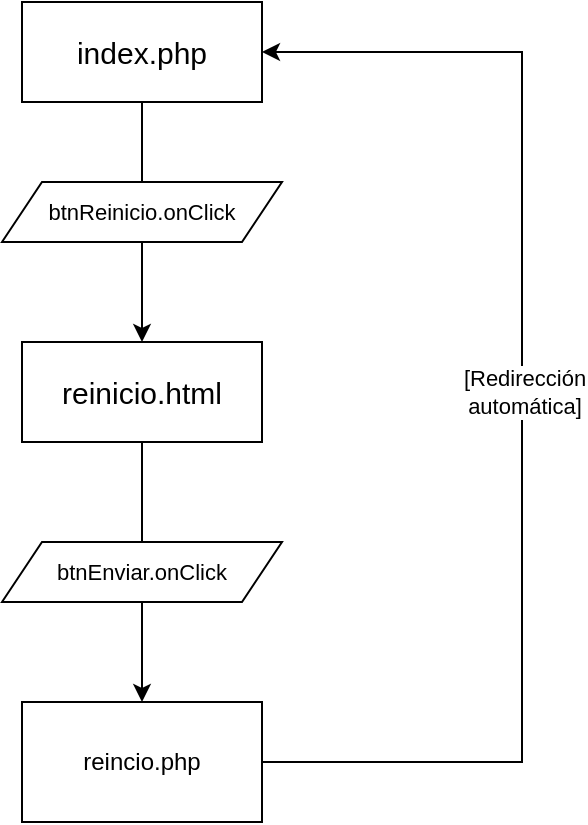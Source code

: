 <mxfile version="15.4.0" type="device"><diagram id="iridYbiOO6vZ64076C6D" name="Página-1"><mxGraphModel dx="1024" dy="584" grid="1" gridSize="10" guides="1" tooltips="1" connect="1" arrows="1" fold="1" page="1" pageScale="1" pageWidth="827" pageHeight="1169" math="0" shadow="0"><root><mxCell id="0"/><mxCell id="1" parent="0"/><mxCell id="Juijizugn0Qk9GCHqvp7-4" style="edgeStyle=orthogonalEdgeStyle;rounded=0;orthogonalLoop=1;jettySize=auto;html=1;exitX=0.5;exitY=1;exitDx=0;exitDy=0;entryX=0.5;entryY=0;entryDx=0;entryDy=0;startArrow=none;" edge="1" parent="1" source="Juijizugn0Qk9GCHqvp7-12" target="Juijizugn0Qk9GCHqvp7-3"><mxGeometry relative="1" as="geometry"/></mxCell><mxCell id="Juijizugn0Qk9GCHqvp7-1" value="&lt;font style=&quot;font-size: 15px&quot;&gt;index.php&lt;/font&gt;" style="rounded=0;whiteSpace=wrap;html=1;" vertex="1" parent="1"><mxGeometry x="360" y="150" width="120" height="50" as="geometry"/></mxCell><mxCell id="Juijizugn0Qk9GCHqvp7-8" style="edgeStyle=orthogonalEdgeStyle;rounded=0;orthogonalLoop=1;jettySize=auto;html=1;exitX=0.5;exitY=1;exitDx=0;exitDy=0;" edge="1" parent="1" source="Juijizugn0Qk9GCHqvp7-3" target="Juijizugn0Qk9GCHqvp7-6"><mxGeometry relative="1" as="geometry"/></mxCell><mxCell id="Juijizugn0Qk9GCHqvp7-3" value="&lt;font style=&quot;font-size: 15px&quot;&gt;reinicio.html&lt;/font&gt;" style="rounded=0;whiteSpace=wrap;html=1;" vertex="1" parent="1"><mxGeometry x="360" y="320" width="120" height="50" as="geometry"/></mxCell><mxCell id="Juijizugn0Qk9GCHqvp7-10" style="edgeStyle=orthogonalEdgeStyle;rounded=0;orthogonalLoop=1;jettySize=auto;html=1;exitX=0;exitY=0.5;exitDx=0;exitDy=0;" edge="1" parent="1" source="Juijizugn0Qk9GCHqvp7-6" target="Juijizugn0Qk9GCHqvp7-1"><mxGeometry relative="1" as="geometry"><mxPoint x="360" y="522.5" as="sourcePoint"/><mxPoint x="360" y="167.5" as="targetPoint"/><Array as="points"><mxPoint x="610" y="530"/><mxPoint x="610" y="175"/></Array></mxGeometry></mxCell><mxCell id="Juijizugn0Qk9GCHqvp7-11" value="[Redirección&lt;br&gt;automática]" style="edgeLabel;html=1;align=center;verticalAlign=middle;resizable=0;points=[];" vertex="1" connectable="0" parent="Juijizugn0Qk9GCHqvp7-10"><mxGeometry x="-0.086" y="-1" relative="1" as="geometry"><mxPoint y="-99" as="offset"/></mxGeometry></mxCell><mxCell id="Juijizugn0Qk9GCHqvp7-6" value="reincio.php" style="rounded=0;whiteSpace=wrap;html=1;" vertex="1" parent="1"><mxGeometry x="360" y="500" width="120" height="60" as="geometry"/></mxCell><mxCell id="Juijizugn0Qk9GCHqvp7-12" value="&lt;span style=&quot;font-size: 11px ; background-color: rgb(255 , 255 , 255)&quot;&gt;btnReinicio.onClick&lt;/span&gt;" style="shape=parallelogram;perimeter=parallelogramPerimeter;whiteSpace=wrap;html=1;fixedSize=1;" vertex="1" parent="1"><mxGeometry x="350" y="240" width="140" height="30" as="geometry"/></mxCell><mxCell id="Juijizugn0Qk9GCHqvp7-13" value="" style="edgeStyle=orthogonalEdgeStyle;rounded=0;orthogonalLoop=1;jettySize=auto;html=1;exitX=0.5;exitY=1;exitDx=0;exitDy=0;entryX=0.5;entryY=0;entryDx=0;entryDy=0;endArrow=none;" edge="1" parent="1" source="Juijizugn0Qk9GCHqvp7-1" target="Juijizugn0Qk9GCHqvp7-12"><mxGeometry relative="1" as="geometry"><mxPoint x="420" y="200" as="sourcePoint"/><mxPoint x="420" y="320" as="targetPoint"/></mxGeometry></mxCell><mxCell id="Juijizugn0Qk9GCHqvp7-14" value="&lt;span style=&quot;font-size: 11px ; background-color: rgb(255 , 255 , 255)&quot;&gt;btnEnviar.onClick&lt;/span&gt;" style="shape=parallelogram;perimeter=parallelogramPerimeter;whiteSpace=wrap;html=1;fixedSize=1;" vertex="1" parent="1"><mxGeometry x="350" y="420" width="140" height="30" as="geometry"/></mxCell></root></mxGraphModel></diagram></mxfile>